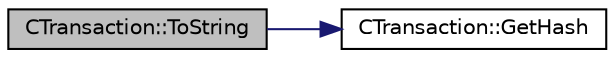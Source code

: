 digraph "CTransaction::ToString"
{
  edge [fontname="Helvetica",fontsize="10",labelfontname="Helvetica",labelfontsize="10"];
  node [fontname="Helvetica",fontsize="10",shape=record];
  rankdir="LR";
  Node938 [label="CTransaction::ToString",height=0.2,width=0.4,color="black", fillcolor="grey75", style="filled", fontcolor="black"];
  Node938 -> Node939 [color="midnightblue",fontsize="10",style="solid",fontname="Helvetica"];
  Node939 [label="CTransaction::GetHash",height=0.2,width=0.4,color="black", fillcolor="white", style="filled",URL="$class_c_transaction.html#a7efd1379de830341417c0bfa23a149aa"];
}
